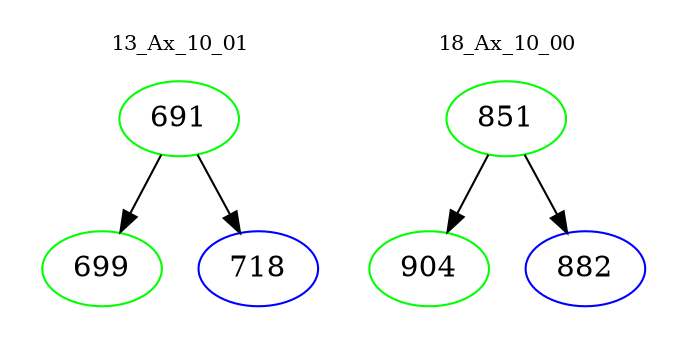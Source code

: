 digraph{
subgraph cluster_0 {
color = white
label = "13_Ax_10_01";
fontsize=10;
T0_691 [label="691", color="green"]
T0_691 -> T0_699 [color="black"]
T0_699 [label="699", color="green"]
T0_691 -> T0_718 [color="black"]
T0_718 [label="718", color="blue"]
}
subgraph cluster_1 {
color = white
label = "18_Ax_10_00";
fontsize=10;
T1_851 [label="851", color="green"]
T1_851 -> T1_904 [color="black"]
T1_904 [label="904", color="green"]
T1_851 -> T1_882 [color="black"]
T1_882 [label="882", color="blue"]
}
}

